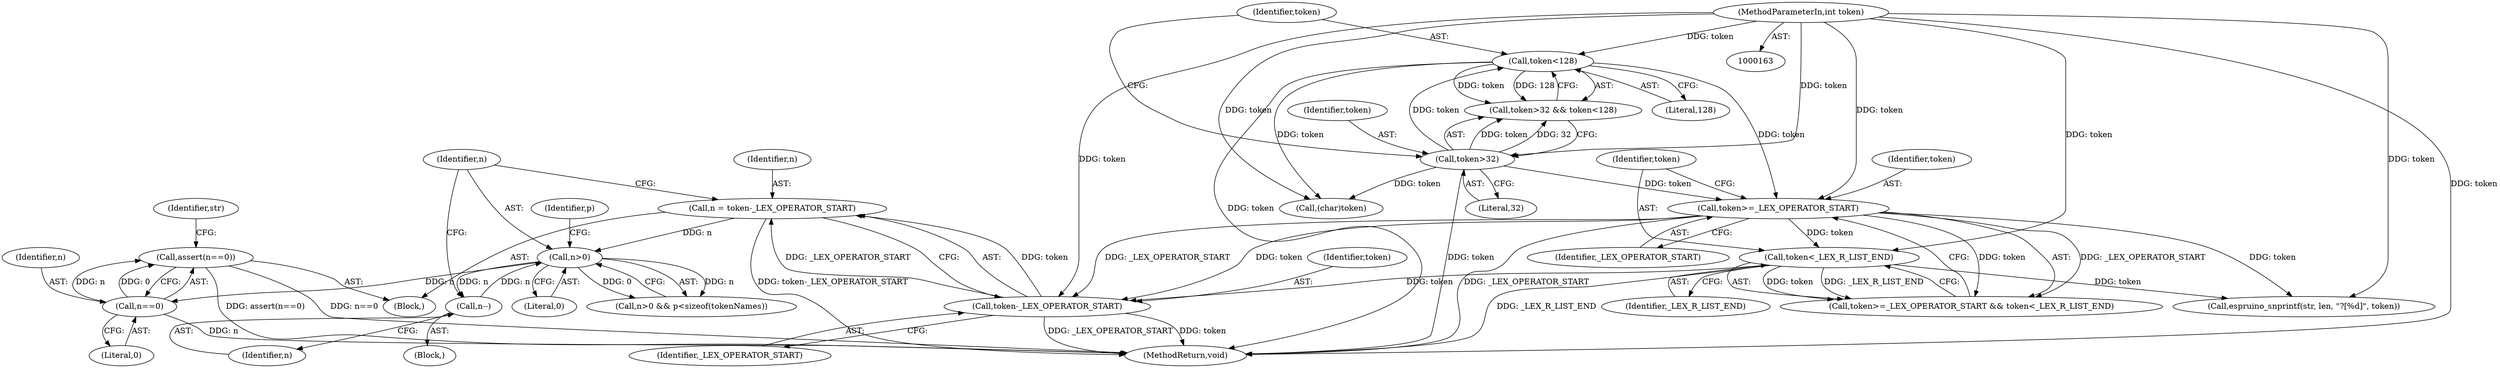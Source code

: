 digraph "0_Espruino_bed844f109b6c222816740555068de2e101e8018@API" {
"1000311" [label="(Call,assert(n==0))"];
"1000312" [label="(Call,n==0)"];
"1000288" [label="(Call,n>0)"];
"1000309" [label="(Call,n--)"];
"1000281" [label="(Call,n = token-_LEX_OPERATOR_START)"];
"1000283" [label="(Call,token-_LEX_OPERATOR_START)"];
"1000268" [label="(Call,token>=_LEX_OPERATOR_START)"];
"1000177" [label="(Call,token<128)"];
"1000174" [label="(Call,token>32)"];
"1000164" [label="(MethodParameterIn,int token)"];
"1000271" [label="(Call,token<_LEX_R_LIST_END)"];
"1000285" [label="(Identifier,_LEX_OPERATOR_START)"];
"1000327" [label="(MethodReturn,void)"];
"1000292" [label="(Identifier,p)"];
"1000175" [label="(Identifier,token)"];
"1000287" [label="(Call,n>0 && p<sizeof(tokenNames))"];
"1000316" [label="(Identifier,str)"];
"1000311" [label="(Call,assert(n==0))"];
"1000281" [label="(Call,n = token-_LEX_OPERATOR_START)"];
"1000314" [label="(Literal,0)"];
"1000267" [label="(Call,token>=_LEX_OPERATOR_START && token<_LEX_R_LIST_END)"];
"1000273" [label="(Identifier,_LEX_R_LIST_END)"];
"1000177" [label="(Call,token<128)"];
"1000194" [label="(Call,(char)token)"];
"1000270" [label="(Identifier,_LEX_OPERATOR_START)"];
"1000284" [label="(Identifier,token)"];
"1000295" [label="(Block,)"];
"1000164" [label="(MethodParameterIn,int token)"];
"1000290" [label="(Literal,0)"];
"1000271" [label="(Call,token<_LEX_R_LIST_END)"];
"1000309" [label="(Call,n--)"];
"1000289" [label="(Identifier,n)"];
"1000312" [label="(Call,n==0)"];
"1000178" [label="(Identifier,token)"];
"1000322" [label="(Call,espruino_snprintf(str, len, \"?[%d]\", token))"];
"1000282" [label="(Identifier,n)"];
"1000269" [label="(Identifier,token)"];
"1000272" [label="(Identifier,token)"];
"1000268" [label="(Call,token>=_LEX_OPERATOR_START)"];
"1000179" [label="(Literal,128)"];
"1000283" [label="(Call,token-_LEX_OPERATOR_START)"];
"1000176" [label="(Literal,32)"];
"1000274" [label="(Block,)"];
"1000288" [label="(Call,n>0)"];
"1000313" [label="(Identifier,n)"];
"1000174" [label="(Call,token>32)"];
"1000173" [label="(Call,token>32 && token<128)"];
"1000310" [label="(Identifier,n)"];
"1000311" -> "1000274"  [label="AST: "];
"1000311" -> "1000312"  [label="CFG: "];
"1000312" -> "1000311"  [label="AST: "];
"1000316" -> "1000311"  [label="CFG: "];
"1000311" -> "1000327"  [label="DDG: n==0"];
"1000311" -> "1000327"  [label="DDG: assert(n==0)"];
"1000312" -> "1000311"  [label="DDG: n"];
"1000312" -> "1000311"  [label="DDG: 0"];
"1000312" -> "1000314"  [label="CFG: "];
"1000313" -> "1000312"  [label="AST: "];
"1000314" -> "1000312"  [label="AST: "];
"1000312" -> "1000327"  [label="DDG: n"];
"1000288" -> "1000312"  [label="DDG: n"];
"1000288" -> "1000287"  [label="AST: "];
"1000288" -> "1000290"  [label="CFG: "];
"1000289" -> "1000288"  [label="AST: "];
"1000290" -> "1000288"  [label="AST: "];
"1000292" -> "1000288"  [label="CFG: "];
"1000287" -> "1000288"  [label="CFG: "];
"1000288" -> "1000287"  [label="DDG: n"];
"1000288" -> "1000287"  [label="DDG: 0"];
"1000309" -> "1000288"  [label="DDG: n"];
"1000281" -> "1000288"  [label="DDG: n"];
"1000288" -> "1000309"  [label="DDG: n"];
"1000309" -> "1000295"  [label="AST: "];
"1000309" -> "1000310"  [label="CFG: "];
"1000310" -> "1000309"  [label="AST: "];
"1000289" -> "1000309"  [label="CFG: "];
"1000281" -> "1000274"  [label="AST: "];
"1000281" -> "1000283"  [label="CFG: "];
"1000282" -> "1000281"  [label="AST: "];
"1000283" -> "1000281"  [label="AST: "];
"1000289" -> "1000281"  [label="CFG: "];
"1000281" -> "1000327"  [label="DDG: token-_LEX_OPERATOR_START"];
"1000283" -> "1000281"  [label="DDG: token"];
"1000283" -> "1000281"  [label="DDG: _LEX_OPERATOR_START"];
"1000283" -> "1000285"  [label="CFG: "];
"1000284" -> "1000283"  [label="AST: "];
"1000285" -> "1000283"  [label="AST: "];
"1000283" -> "1000327"  [label="DDG: _LEX_OPERATOR_START"];
"1000283" -> "1000327"  [label="DDG: token"];
"1000268" -> "1000283"  [label="DDG: token"];
"1000268" -> "1000283"  [label="DDG: _LEX_OPERATOR_START"];
"1000271" -> "1000283"  [label="DDG: token"];
"1000164" -> "1000283"  [label="DDG: token"];
"1000268" -> "1000267"  [label="AST: "];
"1000268" -> "1000270"  [label="CFG: "];
"1000269" -> "1000268"  [label="AST: "];
"1000270" -> "1000268"  [label="AST: "];
"1000272" -> "1000268"  [label="CFG: "];
"1000267" -> "1000268"  [label="CFG: "];
"1000268" -> "1000327"  [label="DDG: _LEX_OPERATOR_START"];
"1000268" -> "1000267"  [label="DDG: token"];
"1000268" -> "1000267"  [label="DDG: _LEX_OPERATOR_START"];
"1000177" -> "1000268"  [label="DDG: token"];
"1000174" -> "1000268"  [label="DDG: token"];
"1000164" -> "1000268"  [label="DDG: token"];
"1000268" -> "1000271"  [label="DDG: token"];
"1000268" -> "1000322"  [label="DDG: token"];
"1000177" -> "1000173"  [label="AST: "];
"1000177" -> "1000179"  [label="CFG: "];
"1000178" -> "1000177"  [label="AST: "];
"1000179" -> "1000177"  [label="AST: "];
"1000173" -> "1000177"  [label="CFG: "];
"1000177" -> "1000327"  [label="DDG: token"];
"1000177" -> "1000173"  [label="DDG: token"];
"1000177" -> "1000173"  [label="DDG: 128"];
"1000174" -> "1000177"  [label="DDG: token"];
"1000164" -> "1000177"  [label="DDG: token"];
"1000177" -> "1000194"  [label="DDG: token"];
"1000174" -> "1000173"  [label="AST: "];
"1000174" -> "1000176"  [label="CFG: "];
"1000175" -> "1000174"  [label="AST: "];
"1000176" -> "1000174"  [label="AST: "];
"1000178" -> "1000174"  [label="CFG: "];
"1000173" -> "1000174"  [label="CFG: "];
"1000174" -> "1000327"  [label="DDG: token"];
"1000174" -> "1000173"  [label="DDG: token"];
"1000174" -> "1000173"  [label="DDG: 32"];
"1000164" -> "1000174"  [label="DDG: token"];
"1000174" -> "1000194"  [label="DDG: token"];
"1000164" -> "1000163"  [label="AST: "];
"1000164" -> "1000327"  [label="DDG: token"];
"1000164" -> "1000194"  [label="DDG: token"];
"1000164" -> "1000271"  [label="DDG: token"];
"1000164" -> "1000322"  [label="DDG: token"];
"1000271" -> "1000267"  [label="AST: "];
"1000271" -> "1000273"  [label="CFG: "];
"1000272" -> "1000271"  [label="AST: "];
"1000273" -> "1000271"  [label="AST: "];
"1000267" -> "1000271"  [label="CFG: "];
"1000271" -> "1000327"  [label="DDG: _LEX_R_LIST_END"];
"1000271" -> "1000267"  [label="DDG: token"];
"1000271" -> "1000267"  [label="DDG: _LEX_R_LIST_END"];
"1000271" -> "1000322"  [label="DDG: token"];
}
